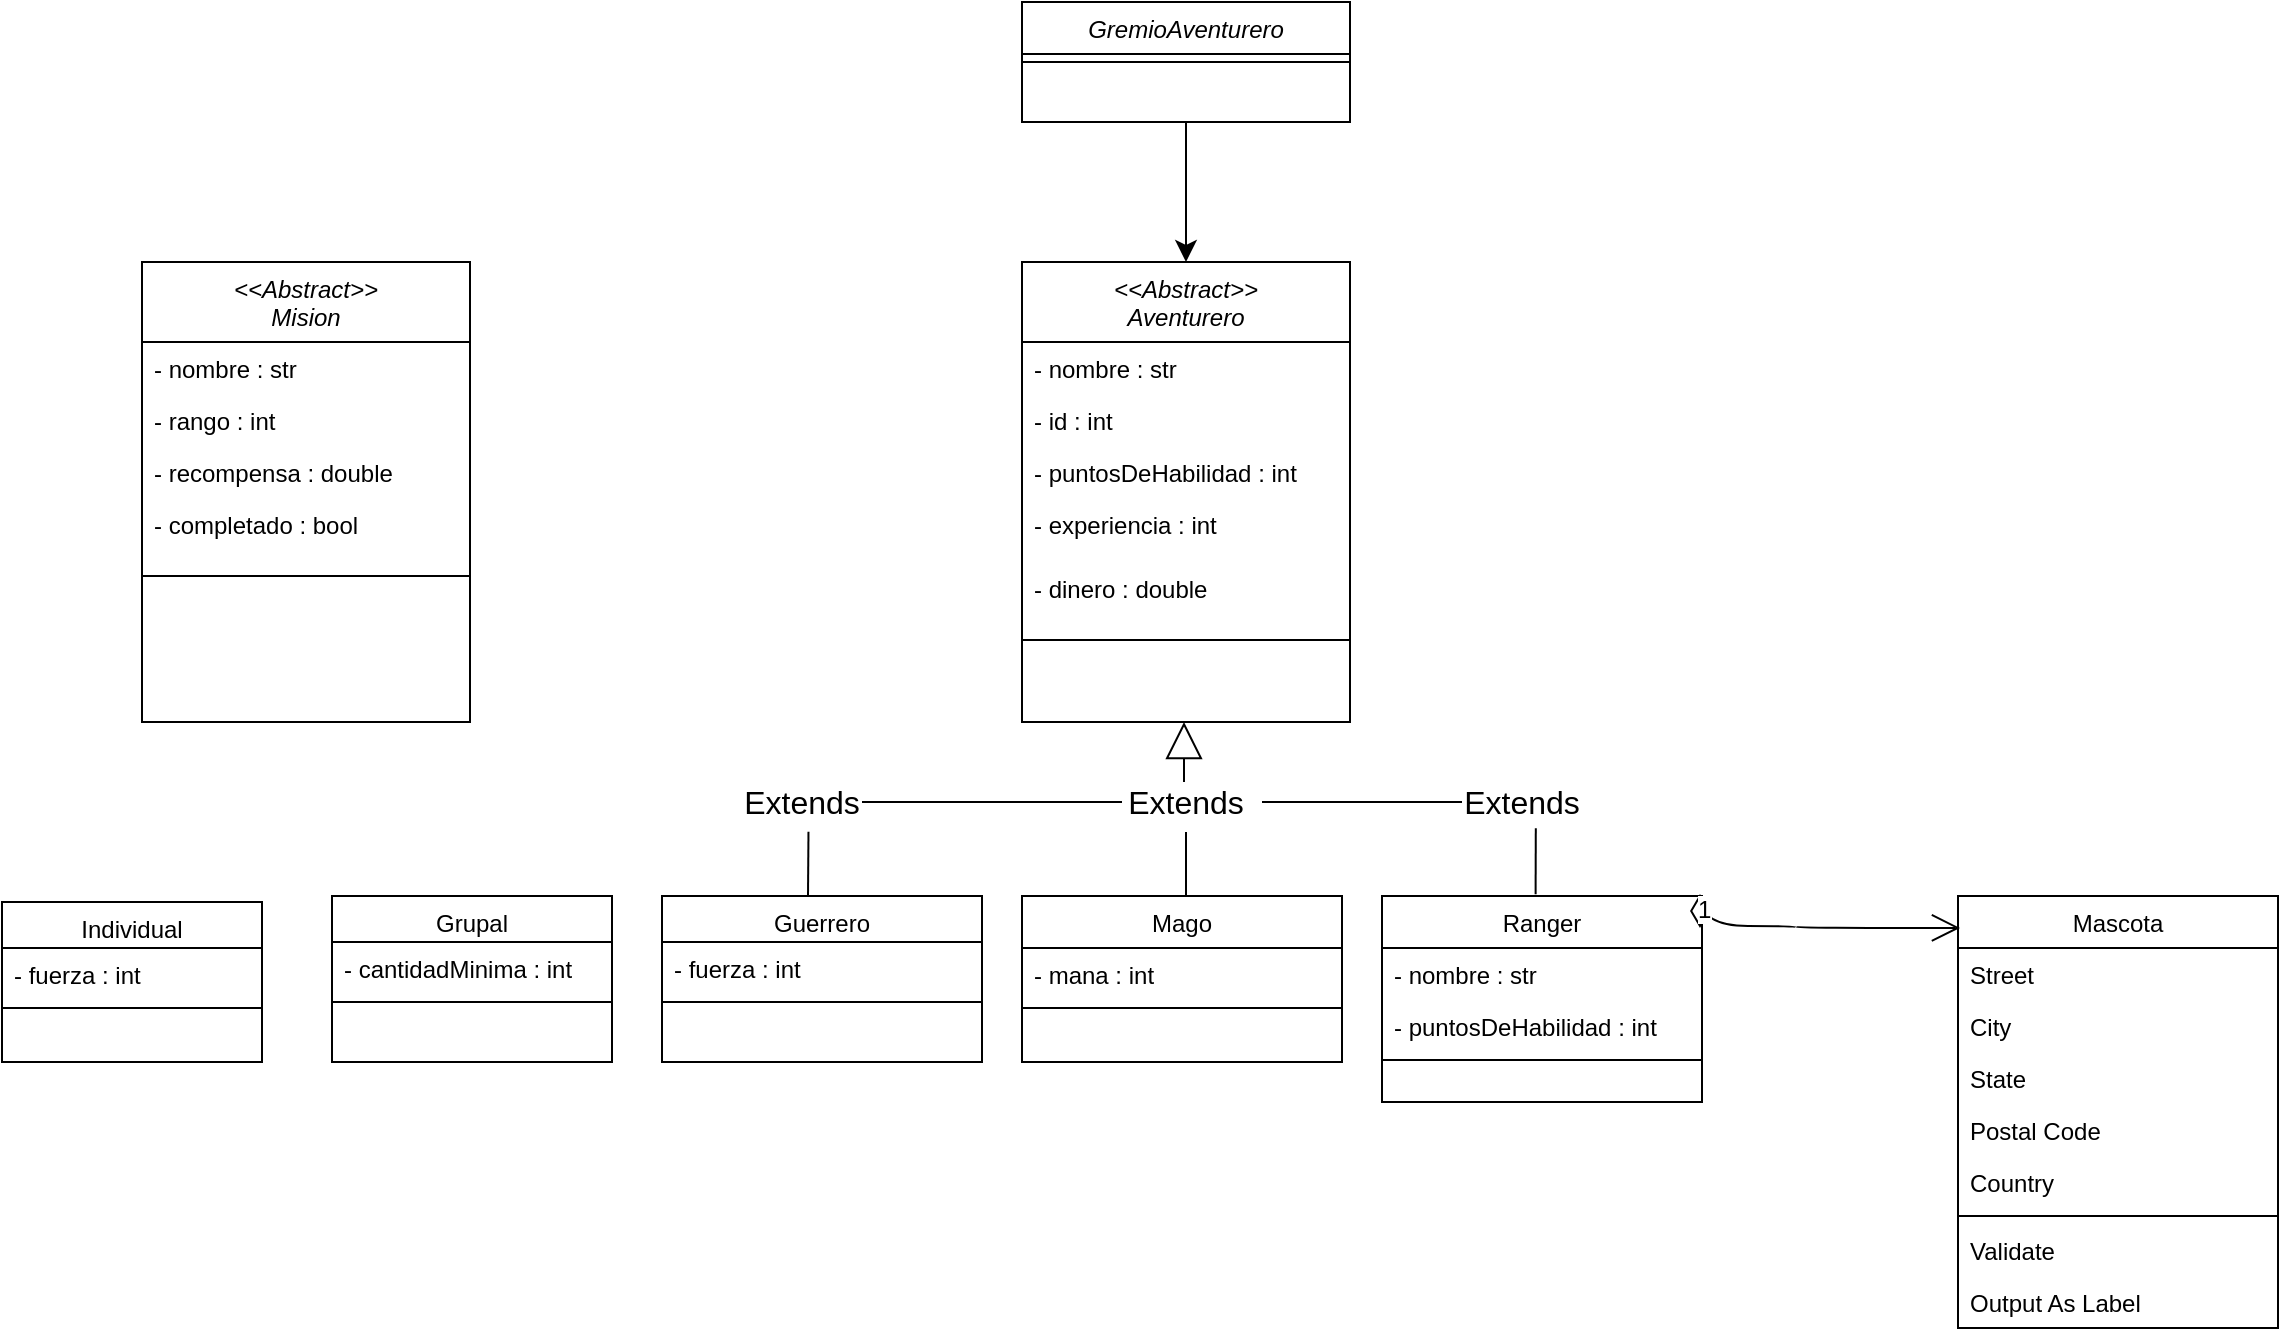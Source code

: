 <mxfile version="24.8.4">
  <diagram id="C5RBs43oDa-KdzZeNtuy" name="Page-1">
    <mxGraphModel dx="2238" dy="1108" grid="1" gridSize="10" guides="1" tooltips="1" connect="1" arrows="1" fold="1" page="1" pageScale="1" pageWidth="827" pageHeight="1169" math="0" shadow="0">
      <root>
        <mxCell id="WIyWlLk6GJQsqaUBKTNV-0" />
        <mxCell id="WIyWlLk6GJQsqaUBKTNV-1" parent="WIyWlLk6GJQsqaUBKTNV-0" />
        <mxCell id="zkfFHV4jXpPFQw0GAbJ--17" value="Mago" style="swimlane;fontStyle=0;align=center;verticalAlign=top;childLayout=stackLayout;horizontal=1;startSize=26;horizontalStack=0;resizeParent=1;resizeLast=0;collapsible=1;marginBottom=0;rounded=0;shadow=0;strokeWidth=1;" parent="WIyWlLk6GJQsqaUBKTNV-1" vertex="1">
          <mxGeometry x="520" y="477" width="160" height="83" as="geometry">
            <mxRectangle x="550" y="140" width="160" height="26" as="alternateBounds" />
          </mxGeometry>
        </mxCell>
        <mxCell id="zkfFHV4jXpPFQw0GAbJ--18" value="- mana : int" style="text;align=left;verticalAlign=top;spacingLeft=4;spacingRight=4;overflow=hidden;rotatable=0;points=[[0,0.5],[1,0.5]];portConstraint=eastwest;" parent="zkfFHV4jXpPFQw0GAbJ--17" vertex="1">
          <mxGeometry y="26" width="160" height="26" as="geometry" />
        </mxCell>
        <mxCell id="zkfFHV4jXpPFQw0GAbJ--23" value="" style="line;html=1;strokeWidth=1;align=left;verticalAlign=middle;spacingTop=-1;spacingLeft=3;spacingRight=3;rotatable=0;labelPosition=right;points=[];portConstraint=eastwest;" parent="zkfFHV4jXpPFQw0GAbJ--17" vertex="1">
          <mxGeometry y="52" width="160" height="8" as="geometry" />
        </mxCell>
        <mxCell id="NRB0wFyJWUH2is0wWjTI-96" style="edgeStyle=none;curved=1;rounded=0;orthogonalLoop=1;jettySize=auto;html=1;entryX=0.5;entryY=0;entryDx=0;entryDy=0;fontSize=12;startSize=8;endSize=8;" edge="1" parent="WIyWlLk6GJQsqaUBKTNV-1" source="NRB0wFyJWUH2is0wWjTI-0" target="NRB0wFyJWUH2is0wWjTI-13">
          <mxGeometry relative="1" as="geometry" />
        </mxCell>
        <mxCell id="NRB0wFyJWUH2is0wWjTI-0" value="GremioAventurero&#xa;" style="swimlane;fontStyle=2;align=center;verticalAlign=top;childLayout=stackLayout;horizontal=1;startSize=26;horizontalStack=0;resizeParent=1;resizeLast=0;collapsible=1;marginBottom=0;rounded=0;shadow=0;strokeWidth=1;" vertex="1" parent="WIyWlLk6GJQsqaUBKTNV-1">
          <mxGeometry x="520" y="30" width="164" height="60" as="geometry">
            <mxRectangle x="230" y="140" width="160" height="26" as="alternateBounds" />
          </mxGeometry>
        </mxCell>
        <mxCell id="NRB0wFyJWUH2is0wWjTI-4" value="" style="line;html=1;strokeWidth=1;align=left;verticalAlign=middle;spacingTop=-1;spacingLeft=3;spacingRight=3;rotatable=0;labelPosition=right;points=[];portConstraint=eastwest;" vertex="1" parent="NRB0wFyJWUH2is0wWjTI-0">
          <mxGeometry y="26" width="164" height="8" as="geometry" />
        </mxCell>
        <mxCell id="NRB0wFyJWUH2is0wWjTI-13" value="&lt;&lt;Abstract&gt;&gt;&#xa;Aventurero&#xa;&#xa;" style="swimlane;fontStyle=2;align=center;verticalAlign=top;childLayout=stackLayout;horizontal=1;startSize=40;horizontalStack=0;resizeParent=1;resizeLast=0;collapsible=1;marginBottom=0;rounded=0;shadow=0;strokeWidth=1;" vertex="1" parent="WIyWlLk6GJQsqaUBKTNV-1">
          <mxGeometry x="520" y="160" width="164" height="230" as="geometry">
            <mxRectangle x="230" y="140" width="160" height="26" as="alternateBounds" />
          </mxGeometry>
        </mxCell>
        <mxCell id="NRB0wFyJWUH2is0wWjTI-15" value="- nombre : str&#xa;&#xa;" style="text;align=left;verticalAlign=top;spacingLeft=4;spacingRight=4;overflow=hidden;rotatable=0;points=[[0,0.5],[1,0.5]];portConstraint=eastwest;" vertex="1" parent="NRB0wFyJWUH2is0wWjTI-13">
          <mxGeometry y="40" width="164" height="26" as="geometry" />
        </mxCell>
        <mxCell id="NRB0wFyJWUH2is0wWjTI-16" value="- id : int" style="text;align=left;verticalAlign=top;spacingLeft=4;spacingRight=4;overflow=hidden;rotatable=0;points=[[0,0.5],[1,0.5]];portConstraint=eastwest;" vertex="1" parent="NRB0wFyJWUH2is0wWjTI-13">
          <mxGeometry y="66" width="164" height="26" as="geometry" />
        </mxCell>
        <mxCell id="NRB0wFyJWUH2is0wWjTI-17" value="- puntosDeHabilidad : int" style="text;align=left;verticalAlign=top;spacingLeft=4;spacingRight=4;overflow=hidden;rotatable=0;points=[[0,0.5],[1,0.5]];portConstraint=eastwest;" vertex="1" parent="NRB0wFyJWUH2is0wWjTI-13">
          <mxGeometry y="92" width="164" height="26" as="geometry" />
        </mxCell>
        <mxCell id="NRB0wFyJWUH2is0wWjTI-18" value="- experiencia : int" style="text;align=left;verticalAlign=top;spacingLeft=4;spacingRight=4;overflow=hidden;rotatable=0;points=[[0,0.5],[1,0.5]];portConstraint=eastwest;" vertex="1" parent="NRB0wFyJWUH2is0wWjTI-13">
          <mxGeometry y="118" width="164" height="32" as="geometry" />
        </mxCell>
        <mxCell id="NRB0wFyJWUH2is0wWjTI-19" value="- dinero : double" style="text;align=left;verticalAlign=top;spacingLeft=4;spacingRight=4;overflow=hidden;rotatable=0;points=[[0,0.5],[1,0.5]];portConstraint=eastwest;" vertex="1" parent="NRB0wFyJWUH2is0wWjTI-13">
          <mxGeometry y="150" width="164" height="32" as="geometry" />
        </mxCell>
        <mxCell id="NRB0wFyJWUH2is0wWjTI-14" value="" style="line;html=1;strokeWidth=1;align=left;verticalAlign=middle;spacingTop=-1;spacingLeft=3;spacingRight=3;rotatable=0;labelPosition=right;points=[];portConstraint=eastwest;" vertex="1" parent="NRB0wFyJWUH2is0wWjTI-13">
          <mxGeometry y="182" width="164" height="14" as="geometry" />
        </mxCell>
        <mxCell id="NRB0wFyJWUH2is0wWjTI-20" value="Ranger&#xa;" style="swimlane;fontStyle=0;align=center;verticalAlign=top;childLayout=stackLayout;horizontal=1;startSize=26;horizontalStack=0;resizeParent=1;resizeLast=0;collapsible=1;marginBottom=0;rounded=0;shadow=0;strokeWidth=1;" vertex="1" parent="WIyWlLk6GJQsqaUBKTNV-1">
          <mxGeometry x="700" y="477" width="160" height="103" as="geometry">
            <mxRectangle x="550" y="140" width="160" height="26" as="alternateBounds" />
          </mxGeometry>
        </mxCell>
        <mxCell id="NRB0wFyJWUH2is0wWjTI-21" value="- nombre : str" style="text;align=left;verticalAlign=top;spacingLeft=4;spacingRight=4;overflow=hidden;rotatable=0;points=[[0,0.5],[1,0.5]];portConstraint=eastwest;" vertex="1" parent="NRB0wFyJWUH2is0wWjTI-20">
          <mxGeometry y="26" width="160" height="26" as="geometry" />
        </mxCell>
        <mxCell id="NRB0wFyJWUH2is0wWjTI-22" value="- puntosDeHabilidad : int" style="text;align=left;verticalAlign=top;spacingLeft=4;spacingRight=4;overflow=hidden;rotatable=0;points=[[0,0.5],[1,0.5]];portConstraint=eastwest;rounded=0;shadow=0;html=0;" vertex="1" parent="NRB0wFyJWUH2is0wWjTI-20">
          <mxGeometry y="52" width="160" height="26" as="geometry" />
        </mxCell>
        <mxCell id="NRB0wFyJWUH2is0wWjTI-26" value="" style="line;html=1;strokeWidth=1;align=left;verticalAlign=middle;spacingTop=-1;spacingLeft=3;spacingRight=3;rotatable=0;labelPosition=right;points=[];portConstraint=eastwest;" vertex="1" parent="NRB0wFyJWUH2is0wWjTI-20">
          <mxGeometry y="78" width="160" height="8" as="geometry" />
        </mxCell>
        <mxCell id="NRB0wFyJWUH2is0wWjTI-29" value="Guerrero" style="swimlane;fontStyle=0;align=center;verticalAlign=top;childLayout=stackLayout;horizontal=1;startSize=23;horizontalStack=0;resizeParent=1;resizeLast=0;collapsible=1;marginBottom=0;rounded=0;shadow=0;strokeWidth=1;" vertex="1" parent="WIyWlLk6GJQsqaUBKTNV-1">
          <mxGeometry x="340" y="477" width="160" height="83" as="geometry">
            <mxRectangle x="550" y="140" width="160" height="26" as="alternateBounds" />
          </mxGeometry>
        </mxCell>
        <mxCell id="NRB0wFyJWUH2is0wWjTI-30" value="- fuerza : int" style="text;align=left;verticalAlign=top;spacingLeft=4;spacingRight=4;overflow=hidden;rotatable=0;points=[[0,0.5],[1,0.5]];portConstraint=eastwest;" vertex="1" parent="NRB0wFyJWUH2is0wWjTI-29">
          <mxGeometry y="23" width="160" height="26" as="geometry" />
        </mxCell>
        <mxCell id="NRB0wFyJWUH2is0wWjTI-35" value="" style="line;html=1;strokeWidth=1;align=left;verticalAlign=middle;spacingTop=-1;spacingLeft=3;spacingRight=3;rotatable=0;labelPosition=right;points=[];portConstraint=eastwest;" vertex="1" parent="NRB0wFyJWUH2is0wWjTI-29">
          <mxGeometry y="49" width="160" height="8" as="geometry" />
        </mxCell>
        <mxCell id="NRB0wFyJWUH2is0wWjTI-65" style="edgeStyle=none;curved=1;rounded=0;orthogonalLoop=1;jettySize=auto;html=1;exitX=0.5;exitY=0;exitDx=0;exitDy=0;fontSize=12;startSize=8;endSize=8;" edge="1" parent="WIyWlLk6GJQsqaUBKTNV-1" source="NRB0wFyJWUH2is0wWjTI-20" target="NRB0wFyJWUH2is0wWjTI-20">
          <mxGeometry relative="1" as="geometry" />
        </mxCell>
        <mxCell id="NRB0wFyJWUH2is0wWjTI-66" value="Mascota&#xa;" style="swimlane;fontStyle=0;align=center;verticalAlign=top;childLayout=stackLayout;horizontal=1;startSize=26;horizontalStack=0;resizeParent=1;resizeLast=0;collapsible=1;marginBottom=0;rounded=0;shadow=0;strokeWidth=1;" vertex="1" parent="WIyWlLk6GJQsqaUBKTNV-1">
          <mxGeometry x="988" y="477" width="160" height="216" as="geometry">
            <mxRectangle x="550" y="140" width="160" height="26" as="alternateBounds" />
          </mxGeometry>
        </mxCell>
        <mxCell id="NRB0wFyJWUH2is0wWjTI-67" value="Street" style="text;align=left;verticalAlign=top;spacingLeft=4;spacingRight=4;overflow=hidden;rotatable=0;points=[[0,0.5],[1,0.5]];portConstraint=eastwest;" vertex="1" parent="NRB0wFyJWUH2is0wWjTI-66">
          <mxGeometry y="26" width="160" height="26" as="geometry" />
        </mxCell>
        <mxCell id="NRB0wFyJWUH2is0wWjTI-68" value="City" style="text;align=left;verticalAlign=top;spacingLeft=4;spacingRight=4;overflow=hidden;rotatable=0;points=[[0,0.5],[1,0.5]];portConstraint=eastwest;rounded=0;shadow=0;html=0;" vertex="1" parent="NRB0wFyJWUH2is0wWjTI-66">
          <mxGeometry y="52" width="160" height="26" as="geometry" />
        </mxCell>
        <mxCell id="NRB0wFyJWUH2is0wWjTI-69" value="State" style="text;align=left;verticalAlign=top;spacingLeft=4;spacingRight=4;overflow=hidden;rotatable=0;points=[[0,0.5],[1,0.5]];portConstraint=eastwest;rounded=0;shadow=0;html=0;" vertex="1" parent="NRB0wFyJWUH2is0wWjTI-66">
          <mxGeometry y="78" width="160" height="26" as="geometry" />
        </mxCell>
        <mxCell id="NRB0wFyJWUH2is0wWjTI-70" value="Postal Code" style="text;align=left;verticalAlign=top;spacingLeft=4;spacingRight=4;overflow=hidden;rotatable=0;points=[[0,0.5],[1,0.5]];portConstraint=eastwest;rounded=0;shadow=0;html=0;" vertex="1" parent="NRB0wFyJWUH2is0wWjTI-66">
          <mxGeometry y="104" width="160" height="26" as="geometry" />
        </mxCell>
        <mxCell id="NRB0wFyJWUH2is0wWjTI-71" value="Country" style="text;align=left;verticalAlign=top;spacingLeft=4;spacingRight=4;overflow=hidden;rotatable=0;points=[[0,0.5],[1,0.5]];portConstraint=eastwest;rounded=0;shadow=0;html=0;" vertex="1" parent="NRB0wFyJWUH2is0wWjTI-66">
          <mxGeometry y="130" width="160" height="26" as="geometry" />
        </mxCell>
        <mxCell id="NRB0wFyJWUH2is0wWjTI-72" value="" style="line;html=1;strokeWidth=1;align=left;verticalAlign=middle;spacingTop=-1;spacingLeft=3;spacingRight=3;rotatable=0;labelPosition=right;points=[];portConstraint=eastwest;" vertex="1" parent="NRB0wFyJWUH2is0wWjTI-66">
          <mxGeometry y="156" width="160" height="8" as="geometry" />
        </mxCell>
        <mxCell id="NRB0wFyJWUH2is0wWjTI-73" value="Validate" style="text;align=left;verticalAlign=top;spacingLeft=4;spacingRight=4;overflow=hidden;rotatable=0;points=[[0,0.5],[1,0.5]];portConstraint=eastwest;" vertex="1" parent="NRB0wFyJWUH2is0wWjTI-66">
          <mxGeometry y="164" width="160" height="26" as="geometry" />
        </mxCell>
        <mxCell id="NRB0wFyJWUH2is0wWjTI-74" value="Output As Label" style="text;align=left;verticalAlign=top;spacingLeft=4;spacingRight=4;overflow=hidden;rotatable=0;points=[[0,0.5],[1,0.5]];portConstraint=eastwest;" vertex="1" parent="NRB0wFyJWUH2is0wWjTI-66">
          <mxGeometry y="190" width="160" height="26" as="geometry" />
        </mxCell>
        <mxCell id="NRB0wFyJWUH2is0wWjTI-88" value="" style="endArrow=none;html=1;rounded=0;fontSize=12;startSize=8;endSize=8;curved=1;" edge="1" parent="WIyWlLk6GJQsqaUBKTNV-1" source="NRB0wFyJWUH2is0wWjTI-127">
          <mxGeometry width="50" height="50" relative="1" as="geometry">
            <mxPoint x="414" y="430" as="sourcePoint" />
            <mxPoint x="570" y="430" as="targetPoint" />
          </mxGeometry>
        </mxCell>
        <mxCell id="NRB0wFyJWUH2is0wWjTI-95" value="1" style="endArrow=open;html=1;endSize=12;startArrow=diamondThin;startSize=14;startFill=0;edgeStyle=orthogonalEdgeStyle;align=left;verticalAlign=bottom;rounded=0;fontSize=12;curved=1;entryX=0.013;entryY=0.074;entryDx=0;entryDy=0;entryPerimeter=0;" edge="1" parent="WIyWlLk6GJQsqaUBKTNV-1">
          <mxGeometry x="-1" y="3" relative="1" as="geometry">
            <mxPoint x="859" y="493" as="sourcePoint" />
            <mxPoint x="989.0" y="492.984" as="targetPoint" />
            <Array as="points">
              <mxPoint x="906.92" y="492" />
              <mxPoint x="906.92" y="493" />
            </Array>
          </mxGeometry>
        </mxCell>
        <mxCell id="NRB0wFyJWUH2is0wWjTI-97" value="&lt;&lt;Abstract&gt;&gt;&#xa;Mision&#xa;&#xa;" style="swimlane;fontStyle=2;align=center;verticalAlign=top;childLayout=stackLayout;horizontal=1;startSize=40;horizontalStack=0;resizeParent=1;resizeLast=0;collapsible=1;marginBottom=0;rounded=0;shadow=0;strokeWidth=1;" vertex="1" parent="WIyWlLk6GJQsqaUBKTNV-1">
          <mxGeometry x="80" y="160" width="164" height="230" as="geometry">
            <mxRectangle x="230" y="140" width="160" height="26" as="alternateBounds" />
          </mxGeometry>
        </mxCell>
        <mxCell id="NRB0wFyJWUH2is0wWjTI-98" value="- nombre : str&#xa;&#xa;" style="text;align=left;verticalAlign=top;spacingLeft=4;spacingRight=4;overflow=hidden;rotatable=0;points=[[0,0.5],[1,0.5]];portConstraint=eastwest;" vertex="1" parent="NRB0wFyJWUH2is0wWjTI-97">
          <mxGeometry y="40" width="164" height="26" as="geometry" />
        </mxCell>
        <mxCell id="NRB0wFyJWUH2is0wWjTI-99" value="- rango : int" style="text;align=left;verticalAlign=top;spacingLeft=4;spacingRight=4;overflow=hidden;rotatable=0;points=[[0,0.5],[1,0.5]];portConstraint=eastwest;" vertex="1" parent="NRB0wFyJWUH2is0wWjTI-97">
          <mxGeometry y="66" width="164" height="26" as="geometry" />
        </mxCell>
        <mxCell id="NRB0wFyJWUH2is0wWjTI-100" value="- recompensa : double" style="text;align=left;verticalAlign=top;spacingLeft=4;spacingRight=4;overflow=hidden;rotatable=0;points=[[0,0.5],[1,0.5]];portConstraint=eastwest;" vertex="1" parent="NRB0wFyJWUH2is0wWjTI-97">
          <mxGeometry y="92" width="164" height="26" as="geometry" />
        </mxCell>
        <mxCell id="NRB0wFyJWUH2is0wWjTI-101" value="- completado : bool" style="text;align=left;verticalAlign=top;spacingLeft=4;spacingRight=4;overflow=hidden;rotatable=0;points=[[0,0.5],[1,0.5]];portConstraint=eastwest;" vertex="1" parent="NRB0wFyJWUH2is0wWjTI-97">
          <mxGeometry y="118" width="164" height="32" as="geometry" />
        </mxCell>
        <mxCell id="NRB0wFyJWUH2is0wWjTI-103" value="" style="line;html=1;strokeWidth=1;align=left;verticalAlign=middle;spacingTop=-1;spacingLeft=3;spacingRight=3;rotatable=0;labelPosition=right;points=[];portConstraint=eastwest;" vertex="1" parent="NRB0wFyJWUH2is0wWjTI-97">
          <mxGeometry y="150" width="164" height="14" as="geometry" />
        </mxCell>
        <mxCell id="NRB0wFyJWUH2is0wWjTI-127" value="Extends" style="text;html=1;align=center;verticalAlign=middle;whiteSpace=wrap;rounded=0;fontSize=16;" vertex="1" parent="WIyWlLk6GJQsqaUBKTNV-1">
          <mxGeometry x="380" y="415" width="60" height="30" as="geometry" />
        </mxCell>
        <mxCell id="NRB0wFyJWUH2is0wWjTI-130" value="" style="endArrow=none;html=1;rounded=0;fontSize=12;startSize=8;endSize=8;curved=1;exitX=0.45;exitY=0.002;exitDx=0;exitDy=0;exitPerimeter=0;entryX=0.554;entryY=0.996;entryDx=0;entryDy=0;entryPerimeter=0;" edge="1" parent="WIyWlLk6GJQsqaUBKTNV-1" target="NRB0wFyJWUH2is0wWjTI-127">
          <mxGeometry width="50" height="50" relative="1" as="geometry">
            <mxPoint x="413" y="477.166" as="sourcePoint" />
            <mxPoint x="413" y="450" as="targetPoint" />
          </mxGeometry>
        </mxCell>
        <mxCell id="NRB0wFyJWUH2is0wWjTI-136" value="" style="endArrow=none;html=1;rounded=0;fontSize=12;startSize=8;endSize=8;curved=1;" edge="1" parent="WIyWlLk6GJQsqaUBKTNV-1" target="NRB0wFyJWUH2is0wWjTI-137">
          <mxGeometry width="50" height="50" relative="1" as="geometry">
            <mxPoint x="602" y="477" as="sourcePoint" />
            <mxPoint x="602" y="450" as="targetPoint" />
          </mxGeometry>
        </mxCell>
        <mxCell id="NRB0wFyJWUH2is0wWjTI-137" value="Extends" style="text;html=1;align=center;verticalAlign=middle;whiteSpace=wrap;rounded=0;fontSize=16;" vertex="1" parent="WIyWlLk6GJQsqaUBKTNV-1">
          <mxGeometry x="572" y="415" width="60" height="30" as="geometry" />
        </mxCell>
        <mxCell id="NRB0wFyJWUH2is0wWjTI-138" value="" style="endArrow=none;html=1;rounded=0;fontSize=12;startSize=8;endSize=8;curved=1;exitX=0;exitY=0.5;exitDx=0;exitDy=0;" edge="1" parent="WIyWlLk6GJQsqaUBKTNV-1" source="NRB0wFyJWUH2is0wWjTI-145">
          <mxGeometry width="50" height="50" relative="1" as="geometry">
            <mxPoint x="730" y="430" as="sourcePoint" />
            <mxPoint x="640" y="430" as="targetPoint" />
          </mxGeometry>
        </mxCell>
        <mxCell id="NRB0wFyJWUH2is0wWjTI-141" value="" style="endArrow=block;endSize=16;endFill=0;html=1;rounded=0;fontSize=12;curved=1;" edge="1" parent="WIyWlLk6GJQsqaUBKTNV-1">
          <mxGeometry width="160" relative="1" as="geometry">
            <mxPoint x="601" y="420" as="sourcePoint" />
            <mxPoint x="601" y="390" as="targetPoint" />
          </mxGeometry>
        </mxCell>
        <mxCell id="NRB0wFyJWUH2is0wWjTI-144" value="" style="endArrow=none;html=1;rounded=0;fontSize=12;startSize=8;endSize=8;curved=1;entryX=0.615;entryY=0.939;entryDx=0;entryDy=0;entryPerimeter=0;exitX=0.48;exitY=-0.008;exitDx=0;exitDy=0;exitPerimeter=0;" edge="1" parent="WIyWlLk6GJQsqaUBKTNV-1" source="NRB0wFyJWUH2is0wWjTI-20" target="NRB0wFyJWUH2is0wWjTI-145">
          <mxGeometry width="50" height="50" relative="1" as="geometry">
            <mxPoint x="776" y="477" as="sourcePoint" />
            <mxPoint x="778" y="451" as="targetPoint" />
          </mxGeometry>
        </mxCell>
        <mxCell id="NRB0wFyJWUH2is0wWjTI-145" value="Extends" style="text;html=1;align=center;verticalAlign=middle;whiteSpace=wrap;rounded=0;fontSize=16;" vertex="1" parent="WIyWlLk6GJQsqaUBKTNV-1">
          <mxGeometry x="740" y="415" width="60" height="30" as="geometry" />
        </mxCell>
        <mxCell id="NRB0wFyJWUH2is0wWjTI-153" value="Individual" style="swimlane;fontStyle=0;align=center;verticalAlign=top;childLayout=stackLayout;horizontal=1;startSize=23;horizontalStack=0;resizeParent=1;resizeLast=0;collapsible=1;marginBottom=0;rounded=0;shadow=0;strokeWidth=1;" vertex="1" parent="WIyWlLk6GJQsqaUBKTNV-1">
          <mxGeometry x="10" y="480" width="130" height="80" as="geometry">
            <mxRectangle x="550" y="140" width="160" height="26" as="alternateBounds" />
          </mxGeometry>
        </mxCell>
        <mxCell id="NRB0wFyJWUH2is0wWjTI-154" value="- fuerza : int" style="text;align=left;verticalAlign=top;spacingLeft=4;spacingRight=4;overflow=hidden;rotatable=0;points=[[0,0.5],[1,0.5]];portConstraint=eastwest;" vertex="1" parent="NRB0wFyJWUH2is0wWjTI-153">
          <mxGeometry y="23" width="130" height="26" as="geometry" />
        </mxCell>
        <mxCell id="NRB0wFyJWUH2is0wWjTI-155" value="" style="line;html=1;strokeWidth=1;align=left;verticalAlign=middle;spacingTop=-1;spacingLeft=3;spacingRight=3;rotatable=0;labelPosition=right;points=[];portConstraint=eastwest;" vertex="1" parent="NRB0wFyJWUH2is0wWjTI-153">
          <mxGeometry y="49" width="130" height="8" as="geometry" />
        </mxCell>
        <mxCell id="NRB0wFyJWUH2is0wWjTI-157" value="Grupal" style="swimlane;fontStyle=0;align=center;verticalAlign=top;childLayout=stackLayout;horizontal=1;startSize=23;horizontalStack=0;resizeParent=1;resizeLast=0;collapsible=1;marginBottom=0;rounded=0;shadow=0;strokeWidth=1;" vertex="1" parent="WIyWlLk6GJQsqaUBKTNV-1">
          <mxGeometry x="175" y="477" width="140" height="83" as="geometry">
            <mxRectangle x="550" y="140" width="160" height="26" as="alternateBounds" />
          </mxGeometry>
        </mxCell>
        <mxCell id="NRB0wFyJWUH2is0wWjTI-158" value="- cantidadMinima : int" style="text;align=left;verticalAlign=top;spacingLeft=4;spacingRight=4;overflow=hidden;rotatable=0;points=[[0,0.5],[1,0.5]];portConstraint=eastwest;" vertex="1" parent="NRB0wFyJWUH2is0wWjTI-157">
          <mxGeometry y="23" width="140" height="26" as="geometry" />
        </mxCell>
        <mxCell id="NRB0wFyJWUH2is0wWjTI-159" value="" style="line;html=1;strokeWidth=1;align=left;verticalAlign=middle;spacingTop=-1;spacingLeft=3;spacingRight=3;rotatable=0;labelPosition=right;points=[];portConstraint=eastwest;" vertex="1" parent="NRB0wFyJWUH2is0wWjTI-157">
          <mxGeometry y="49" width="140" height="8" as="geometry" />
        </mxCell>
      </root>
    </mxGraphModel>
  </diagram>
</mxfile>
